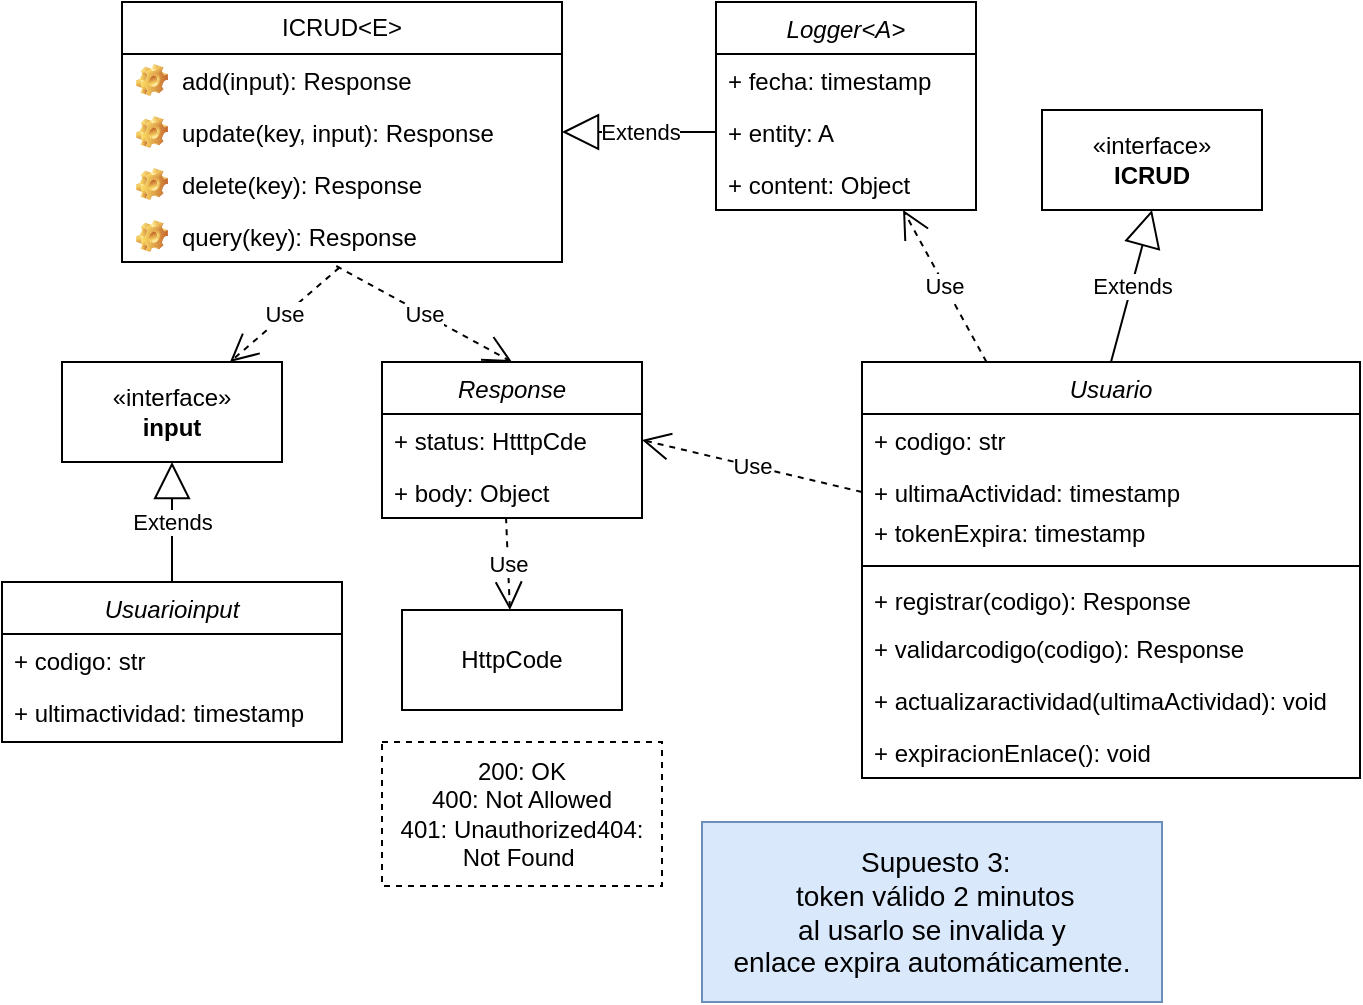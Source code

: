 <mxfile version="28.2.7">
  <diagram id="C5RBs43oDa-KdzZeNtuy" name="Page-1">
    <mxGraphModel dx="666" dy="743" grid="1" gridSize="10" guides="1" tooltips="1" connect="1" arrows="1" fold="1" page="1" pageScale="1" pageWidth="827" pageHeight="1169" math="0" shadow="0">
      <root>
        <mxCell id="WIyWlLk6GJQsqaUBKTNV-0" />
        <mxCell id="WIyWlLk6GJQsqaUBKTNV-1" parent="WIyWlLk6GJQsqaUBKTNV-0" />
        <mxCell id="1XI1_LZ1MYEuYNdm9fC6-0" value="Usuario" style="swimlane;fontStyle=2;align=center;verticalAlign=top;childLayout=stackLayout;horizontal=1;startSize=26;horizontalStack=0;resizeParent=1;resizeLast=0;collapsible=1;marginBottom=0;rounded=0;shadow=0;strokeWidth=1;" vertex="1" parent="WIyWlLk6GJQsqaUBKTNV-1">
          <mxGeometry x="750" y="370" width="249" height="208" as="geometry">
            <mxRectangle x="230" y="140" width="160" height="26" as="alternateBounds" />
          </mxGeometry>
        </mxCell>
        <mxCell id="1XI1_LZ1MYEuYNdm9fC6-1" value="+ codigo: str" style="text;strokeColor=none;fillColor=none;align=left;verticalAlign=top;spacingLeft=4;spacingRight=4;overflow=hidden;rotatable=0;points=[[0,0.5],[1,0.5]];portConstraint=eastwest;whiteSpace=wrap;html=1;" vertex="1" parent="1XI1_LZ1MYEuYNdm9fC6-0">
          <mxGeometry y="26" width="249" height="26" as="geometry" />
        </mxCell>
        <mxCell id="1XI1_LZ1MYEuYNdm9fC6-5" value="+ ultimaActividad: timestamp" style="text;strokeColor=none;fillColor=none;align=left;verticalAlign=top;spacingLeft=4;spacingRight=4;overflow=hidden;rotatable=0;points=[[0,0.5],[1,0.5]];portConstraint=eastwest;whiteSpace=wrap;html=1;" vertex="1" parent="1XI1_LZ1MYEuYNdm9fC6-0">
          <mxGeometry y="52" width="249" height="20" as="geometry" />
        </mxCell>
        <mxCell id="1XI1_LZ1MYEuYNdm9fC6-43" value="+ tokenExpira: timestamp" style="text;strokeColor=none;fillColor=none;align=left;verticalAlign=top;spacingLeft=4;spacingRight=4;overflow=hidden;rotatable=0;points=[[0,0.5],[1,0.5]];portConstraint=eastwest;whiteSpace=wrap;html=1;" vertex="1" parent="1XI1_LZ1MYEuYNdm9fC6-0">
          <mxGeometry y="72" width="249" height="26" as="geometry" />
        </mxCell>
        <mxCell id="1XI1_LZ1MYEuYNdm9fC6-6" value="" style="line;html=1;strokeWidth=1;align=left;verticalAlign=middle;spacingTop=-1;spacingLeft=3;spacingRight=3;rotatable=0;labelPosition=right;points=[];portConstraint=eastwest;" vertex="1" parent="1XI1_LZ1MYEuYNdm9fC6-0">
          <mxGeometry y="98" width="249" height="8" as="geometry" />
        </mxCell>
        <mxCell id="1XI1_LZ1MYEuYNdm9fC6-7" value="+ registrar(codigo): Response" style="text;strokeColor=none;fillColor=none;align=left;verticalAlign=top;spacingLeft=4;spacingRight=4;overflow=hidden;rotatable=0;points=[[0,0.5],[1,0.5]];portConstraint=eastwest;whiteSpace=wrap;html=1;" vertex="1" parent="1XI1_LZ1MYEuYNdm9fC6-0">
          <mxGeometry y="106" width="249" height="24" as="geometry" />
        </mxCell>
        <mxCell id="1XI1_LZ1MYEuYNdm9fC6-9" value="+ validarcodigo(codigo): Response" style="text;strokeColor=none;fillColor=none;align=left;verticalAlign=top;spacingLeft=4;spacingRight=4;overflow=hidden;rotatable=0;points=[[0,0.5],[1,0.5]];portConstraint=eastwest;whiteSpace=wrap;html=1;" vertex="1" parent="1XI1_LZ1MYEuYNdm9fC6-0">
          <mxGeometry y="130" width="249" height="26" as="geometry" />
        </mxCell>
        <mxCell id="1XI1_LZ1MYEuYNdm9fC6-12" value="+ actualizaractividad(ultimaActividad): void" style="text;strokeColor=none;fillColor=none;align=left;verticalAlign=top;spacingLeft=4;spacingRight=4;overflow=hidden;rotatable=0;points=[[0,0.5],[1,0.5]];portConstraint=eastwest;whiteSpace=wrap;html=1;" vertex="1" parent="1XI1_LZ1MYEuYNdm9fC6-0">
          <mxGeometry y="156" width="249" height="26" as="geometry" />
        </mxCell>
        <mxCell id="1XI1_LZ1MYEuYNdm9fC6-13" value="+ expiracionEnlace(): void" style="text;strokeColor=none;fillColor=none;align=left;verticalAlign=top;spacingLeft=4;spacingRight=4;overflow=hidden;rotatable=0;points=[[0,0.5],[1,0.5]];portConstraint=eastwest;whiteSpace=wrap;html=1;" vertex="1" parent="1XI1_LZ1MYEuYNdm9fC6-0">
          <mxGeometry y="182" width="249" height="26" as="geometry" />
        </mxCell>
        <mxCell id="1XI1_LZ1MYEuYNdm9fC6-14" value="ICRUD&amp;lt;E&amp;gt;" style="swimlane;fontStyle=0;childLayout=stackLayout;horizontal=1;startSize=26;fillColor=none;horizontalStack=0;resizeParent=1;resizeParentMax=0;resizeLast=0;collapsible=1;marginBottom=0;whiteSpace=wrap;html=1;" vertex="1" parent="WIyWlLk6GJQsqaUBKTNV-1">
          <mxGeometry x="380" y="190" width="220" height="130" as="geometry" />
        </mxCell>
        <mxCell id="1XI1_LZ1MYEuYNdm9fC6-15" value="add(input): Response" style="label;fontStyle=0;strokeColor=none;fillColor=none;align=left;verticalAlign=top;overflow=hidden;spacingLeft=28;spacingRight=4;rotatable=0;points=[[0,0.5],[1,0.5]];portConstraint=eastwest;imageWidth=16;imageHeight=16;whiteSpace=wrap;html=1;image=img/clipart/Gear_128x128.png" vertex="1" parent="1XI1_LZ1MYEuYNdm9fC6-14">
          <mxGeometry y="26" width="220" height="26" as="geometry" />
        </mxCell>
        <mxCell id="1XI1_LZ1MYEuYNdm9fC6-16" value="update(key, input): Response" style="label;fontStyle=0;strokeColor=none;fillColor=none;align=left;verticalAlign=top;overflow=hidden;spacingLeft=28;spacingRight=4;rotatable=0;points=[[0,0.5],[1,0.5]];portConstraint=eastwest;imageWidth=16;imageHeight=16;whiteSpace=wrap;html=1;image=img/clipart/Gear_128x128.png" vertex="1" parent="1XI1_LZ1MYEuYNdm9fC6-14">
          <mxGeometry y="52" width="220" height="26" as="geometry" />
        </mxCell>
        <mxCell id="1XI1_LZ1MYEuYNdm9fC6-17" value="delete(key): Response" style="label;fontStyle=0;strokeColor=none;fillColor=none;align=left;verticalAlign=top;overflow=hidden;spacingLeft=28;spacingRight=4;rotatable=0;points=[[0,0.5],[1,0.5]];portConstraint=eastwest;imageWidth=16;imageHeight=16;whiteSpace=wrap;html=1;image=img/clipart/Gear_128x128.png" vertex="1" parent="1XI1_LZ1MYEuYNdm9fC6-14">
          <mxGeometry y="78" width="220" height="26" as="geometry" />
        </mxCell>
        <mxCell id="1XI1_LZ1MYEuYNdm9fC6-18" value="query(key): Response" style="label;fontStyle=0;strokeColor=none;fillColor=none;align=left;verticalAlign=top;overflow=hidden;spacingLeft=28;spacingRight=4;rotatable=0;points=[[0,0.5],[1,0.5]];portConstraint=eastwest;imageWidth=16;imageHeight=16;whiteSpace=wrap;html=1;image=img/clipart/Gear_128x128.png" vertex="1" parent="1XI1_LZ1MYEuYNdm9fC6-14">
          <mxGeometry y="104" width="220" height="26" as="geometry" />
        </mxCell>
        <mxCell id="1XI1_LZ1MYEuYNdm9fC6-19" value="«interface»&lt;br&gt;&lt;b&gt;input&lt;/b&gt;" style="html=1;whiteSpace=wrap;" vertex="1" parent="WIyWlLk6GJQsqaUBKTNV-1">
          <mxGeometry x="350" y="370" width="110" height="50" as="geometry" />
        </mxCell>
        <mxCell id="1XI1_LZ1MYEuYNdm9fC6-20" value="Use" style="endArrow=open;endSize=12;dashed=1;html=1;rounded=0;exitX=0.494;exitY=1.108;exitDx=0;exitDy=0;exitPerimeter=0;" edge="1" parent="WIyWlLk6GJQsqaUBKTNV-1" source="1XI1_LZ1MYEuYNdm9fC6-18" target="1XI1_LZ1MYEuYNdm9fC6-19">
          <mxGeometry width="160" relative="1" as="geometry">
            <mxPoint x="530" y="420" as="sourcePoint" />
            <mxPoint x="450" y="410" as="targetPoint" />
          </mxGeometry>
        </mxCell>
        <mxCell id="1XI1_LZ1MYEuYNdm9fC6-21" value="Usuarioinput" style="swimlane;fontStyle=2;align=center;verticalAlign=top;childLayout=stackLayout;horizontal=1;startSize=26;horizontalStack=0;resizeParent=1;resizeLast=0;collapsible=1;marginBottom=0;rounded=0;shadow=0;strokeWidth=1;" vertex="1" parent="WIyWlLk6GJQsqaUBKTNV-1">
          <mxGeometry x="320" y="480" width="170" height="80" as="geometry">
            <mxRectangle x="230" y="140" width="160" height="26" as="alternateBounds" />
          </mxGeometry>
        </mxCell>
        <mxCell id="1XI1_LZ1MYEuYNdm9fC6-22" value="+ codigo: str" style="text;strokeColor=none;fillColor=none;align=left;verticalAlign=top;spacingLeft=4;spacingRight=4;overflow=hidden;rotatable=0;points=[[0,0.5],[1,0.5]];portConstraint=eastwest;whiteSpace=wrap;html=1;" vertex="1" parent="1XI1_LZ1MYEuYNdm9fC6-21">
          <mxGeometry y="26" width="170" height="26" as="geometry" />
        </mxCell>
        <mxCell id="1XI1_LZ1MYEuYNdm9fC6-42" value="+ ultimactividad: timestamp" style="text;strokeColor=none;fillColor=none;align=left;verticalAlign=top;spacingLeft=4;spacingRight=4;overflow=hidden;rotatable=0;points=[[0,0.5],[1,0.5]];portConstraint=eastwest;whiteSpace=wrap;html=1;" vertex="1" parent="1XI1_LZ1MYEuYNdm9fC6-21">
          <mxGeometry y="52" width="170" height="20" as="geometry" />
        </mxCell>
        <mxCell id="1XI1_LZ1MYEuYNdm9fC6-24" value="Extends" style="endArrow=block;endSize=16;endFill=0;html=1;rounded=0;exitX=0.5;exitY=0;exitDx=0;exitDy=0;entryX=0.5;entryY=1;entryDx=0;entryDy=0;" edge="1" parent="WIyWlLk6GJQsqaUBKTNV-1" source="1XI1_LZ1MYEuYNdm9fC6-21" target="1XI1_LZ1MYEuYNdm9fC6-19">
          <mxGeometry width="160" relative="1" as="geometry">
            <mxPoint x="580" y="420" as="sourcePoint" />
            <mxPoint x="740" y="420" as="targetPoint" />
          </mxGeometry>
        </mxCell>
        <mxCell id="1XI1_LZ1MYEuYNdm9fC6-25" value="Response" style="swimlane;fontStyle=2;align=center;verticalAlign=top;childLayout=stackLayout;horizontal=1;startSize=26;horizontalStack=0;resizeParent=1;resizeLast=0;collapsible=1;marginBottom=0;rounded=0;shadow=0;strokeWidth=1;" vertex="1" parent="WIyWlLk6GJQsqaUBKTNV-1">
          <mxGeometry x="510" y="370" width="130" height="78" as="geometry">
            <mxRectangle x="230" y="140" width="160" height="26" as="alternateBounds" />
          </mxGeometry>
        </mxCell>
        <mxCell id="1XI1_LZ1MYEuYNdm9fC6-26" value="+ status: HtttpCde" style="text;strokeColor=none;fillColor=none;align=left;verticalAlign=top;spacingLeft=4;spacingRight=4;overflow=hidden;rotatable=0;points=[[0,0.5],[1,0.5]];portConstraint=eastwest;whiteSpace=wrap;html=1;" vertex="1" parent="1XI1_LZ1MYEuYNdm9fC6-25">
          <mxGeometry y="26" width="130" height="26" as="geometry" />
        </mxCell>
        <mxCell id="1XI1_LZ1MYEuYNdm9fC6-27" value="+ body: Object" style="text;strokeColor=none;fillColor=none;align=left;verticalAlign=top;spacingLeft=4;spacingRight=4;overflow=hidden;rotatable=0;points=[[0,0.5],[1,0.5]];portConstraint=eastwest;whiteSpace=wrap;html=1;" vertex="1" parent="1XI1_LZ1MYEuYNdm9fC6-25">
          <mxGeometry y="52" width="130" height="26" as="geometry" />
        </mxCell>
        <mxCell id="1XI1_LZ1MYEuYNdm9fC6-28" value="Use" style="endArrow=open;endSize=12;dashed=1;html=1;rounded=0;entryX=0.5;entryY=0;entryDx=0;entryDy=0;exitX=0.487;exitY=1.077;exitDx=0;exitDy=0;exitPerimeter=0;" edge="1" parent="WIyWlLk6GJQsqaUBKTNV-1" source="1XI1_LZ1MYEuYNdm9fC6-18" target="1XI1_LZ1MYEuYNdm9fC6-25">
          <mxGeometry width="160" relative="1" as="geometry">
            <mxPoint x="490" y="330" as="sourcePoint" />
            <mxPoint x="470" y="377" as="targetPoint" />
          </mxGeometry>
        </mxCell>
        <mxCell id="1XI1_LZ1MYEuYNdm9fC6-29" value="HttpCode" style="html=1;whiteSpace=wrap;" vertex="1" parent="WIyWlLk6GJQsqaUBKTNV-1">
          <mxGeometry x="520" y="494" width="110" height="50" as="geometry" />
        </mxCell>
        <mxCell id="1XI1_LZ1MYEuYNdm9fC6-30" value="Use" style="endArrow=open;endSize=12;dashed=1;html=1;rounded=0;exitX=0.477;exitY=0.985;exitDx=0;exitDy=0;exitPerimeter=0;" edge="1" parent="WIyWlLk6GJQsqaUBKTNV-1" source="1XI1_LZ1MYEuYNdm9fC6-27" target="1XI1_LZ1MYEuYNdm9fC6-29">
          <mxGeometry width="160" relative="1" as="geometry">
            <mxPoint x="805" y="450" as="sourcePoint" />
            <mxPoint x="750" y="497" as="targetPoint" />
          </mxGeometry>
        </mxCell>
        <mxCell id="1XI1_LZ1MYEuYNdm9fC6-31" value="«interface»&lt;br&gt;&lt;b&gt;ICRUD&lt;/b&gt;" style="html=1;whiteSpace=wrap;" vertex="1" parent="WIyWlLk6GJQsqaUBKTNV-1">
          <mxGeometry x="840" y="244" width="110" height="50" as="geometry" />
        </mxCell>
        <mxCell id="1XI1_LZ1MYEuYNdm9fC6-32" value="Extends" style="endArrow=block;endSize=16;endFill=0;html=1;rounded=0;exitX=0.5;exitY=0;exitDx=0;exitDy=0;entryX=0.5;entryY=1;entryDx=0;entryDy=0;" edge="1" parent="WIyWlLk6GJQsqaUBKTNV-1" source="1XI1_LZ1MYEuYNdm9fC6-0" target="1XI1_LZ1MYEuYNdm9fC6-31">
          <mxGeometry width="160" relative="1" as="geometry">
            <mxPoint x="800" y="460" as="sourcePoint" />
            <mxPoint x="800" y="400" as="targetPoint" />
          </mxGeometry>
        </mxCell>
        <mxCell id="1XI1_LZ1MYEuYNdm9fC6-33" value="Use" style="endArrow=open;endSize=12;dashed=1;html=1;rounded=0;entryX=1;entryY=0.5;entryDx=0;entryDy=0;exitX=0;exitY=0.5;exitDx=0;exitDy=0;" edge="1" parent="WIyWlLk6GJQsqaUBKTNV-1" target="1XI1_LZ1MYEuYNdm9fC6-26">
          <mxGeometry width="160" relative="1" as="geometry">
            <mxPoint x="750" y="435" as="sourcePoint" />
            <mxPoint x="798" y="498" as="targetPoint" />
          </mxGeometry>
        </mxCell>
        <mxCell id="1XI1_LZ1MYEuYNdm9fC6-34" value="&lt;font style=&quot;font-size: 14px;&quot;&gt;&amp;nbsp;Supuesto 3:&lt;/font&gt;&lt;div&gt;&amp;nbsp;&lt;font style=&quot;font-size: 14px;&quot;&gt;token válido 2 minutos&lt;/font&gt;&lt;/div&gt;&lt;div&gt;&lt;font style=&quot;font-size: 14px;&quot;&gt;&amp;nbsp;al usarlo se invalida y&amp;nbsp;&lt;/font&gt;&lt;/div&gt;&lt;div&gt;&lt;font style=&quot;font-size: 14px;&quot;&gt;enlace expira automáticamente.&lt;/font&gt;&lt;/div&gt;" style="html=1;whiteSpace=wrap;fillColor=#dae8fc;strokeColor=#6c8ebf;" vertex="1" parent="WIyWlLk6GJQsqaUBKTNV-1">
          <mxGeometry x="670" y="600" width="230" height="90" as="geometry" />
        </mxCell>
        <mxCell id="1XI1_LZ1MYEuYNdm9fC6-35" value="200: OK&lt;div&gt;400: Not Allowed&lt;/div&gt;&lt;div&gt;&lt;div&gt;&lt;span style=&quot;background-color: transparent;&quot;&gt;401: Unauthorized&lt;/span&gt;404: Not Found&amp;nbsp;&lt;/div&gt;&lt;/div&gt;" style="html=1;whiteSpace=wrap;dashed=1;" vertex="1" parent="WIyWlLk6GJQsqaUBKTNV-1">
          <mxGeometry x="510" y="560" width="140" height="72" as="geometry" />
        </mxCell>
        <mxCell id="1XI1_LZ1MYEuYNdm9fC6-36" value="Logger&lt;A&gt;" style="swimlane;fontStyle=2;align=center;verticalAlign=top;childLayout=stackLayout;horizontal=1;startSize=26;horizontalStack=0;resizeParent=1;resizeLast=0;collapsible=1;marginBottom=0;rounded=0;shadow=0;strokeWidth=1;" vertex="1" parent="WIyWlLk6GJQsqaUBKTNV-1">
          <mxGeometry x="677" y="190" width="130" height="104" as="geometry">
            <mxRectangle x="230" y="140" width="160" height="26" as="alternateBounds" />
          </mxGeometry>
        </mxCell>
        <mxCell id="1XI1_LZ1MYEuYNdm9fC6-37" value="+ fecha: timestamp" style="text;strokeColor=none;fillColor=none;align=left;verticalAlign=top;spacingLeft=4;spacingRight=4;overflow=hidden;rotatable=0;points=[[0,0.5],[1,0.5]];portConstraint=eastwest;whiteSpace=wrap;html=1;" vertex="1" parent="1XI1_LZ1MYEuYNdm9fC6-36">
          <mxGeometry y="26" width="130" height="26" as="geometry" />
        </mxCell>
        <mxCell id="1XI1_LZ1MYEuYNdm9fC6-38" value="+ entity: A" style="text;strokeColor=none;fillColor=none;align=left;verticalAlign=top;spacingLeft=4;spacingRight=4;overflow=hidden;rotatable=0;points=[[0,0.5],[1,0.5]];portConstraint=eastwest;whiteSpace=wrap;html=1;" vertex="1" parent="1XI1_LZ1MYEuYNdm9fC6-36">
          <mxGeometry y="52" width="130" height="26" as="geometry" />
        </mxCell>
        <mxCell id="1XI1_LZ1MYEuYNdm9fC6-39" value="+ content: Object" style="text;strokeColor=none;fillColor=none;align=left;verticalAlign=top;spacingLeft=4;spacingRight=4;overflow=hidden;rotatable=0;points=[[0,0.5],[1,0.5]];portConstraint=eastwest;whiteSpace=wrap;html=1;" vertex="1" parent="1XI1_LZ1MYEuYNdm9fC6-36">
          <mxGeometry y="78" width="130" height="26" as="geometry" />
        </mxCell>
        <mxCell id="1XI1_LZ1MYEuYNdm9fC6-40" value="Extends" style="endArrow=block;endSize=16;endFill=0;html=1;rounded=0;exitX=0;exitY=0.5;exitDx=0;exitDy=0;" edge="1" parent="WIyWlLk6GJQsqaUBKTNV-1" source="1XI1_LZ1MYEuYNdm9fC6-38">
          <mxGeometry width="160" relative="1" as="geometry">
            <mxPoint x="620" y="434" as="sourcePoint" />
            <mxPoint x="600" y="255" as="targetPoint" />
          </mxGeometry>
        </mxCell>
        <mxCell id="1XI1_LZ1MYEuYNdm9fC6-41" value="Use" style="endArrow=open;endSize=12;dashed=1;html=1;rounded=0;exitX=0.25;exitY=0;exitDx=0;exitDy=0;" edge="1" parent="WIyWlLk6GJQsqaUBKTNV-1" source="1XI1_LZ1MYEuYNdm9fC6-0" target="1XI1_LZ1MYEuYNdm9fC6-36">
          <mxGeometry width="160" relative="1" as="geometry">
            <mxPoint x="820" y="390" as="sourcePoint" />
            <mxPoint x="710" y="390" as="targetPoint" />
          </mxGeometry>
        </mxCell>
      </root>
    </mxGraphModel>
  </diagram>
</mxfile>
